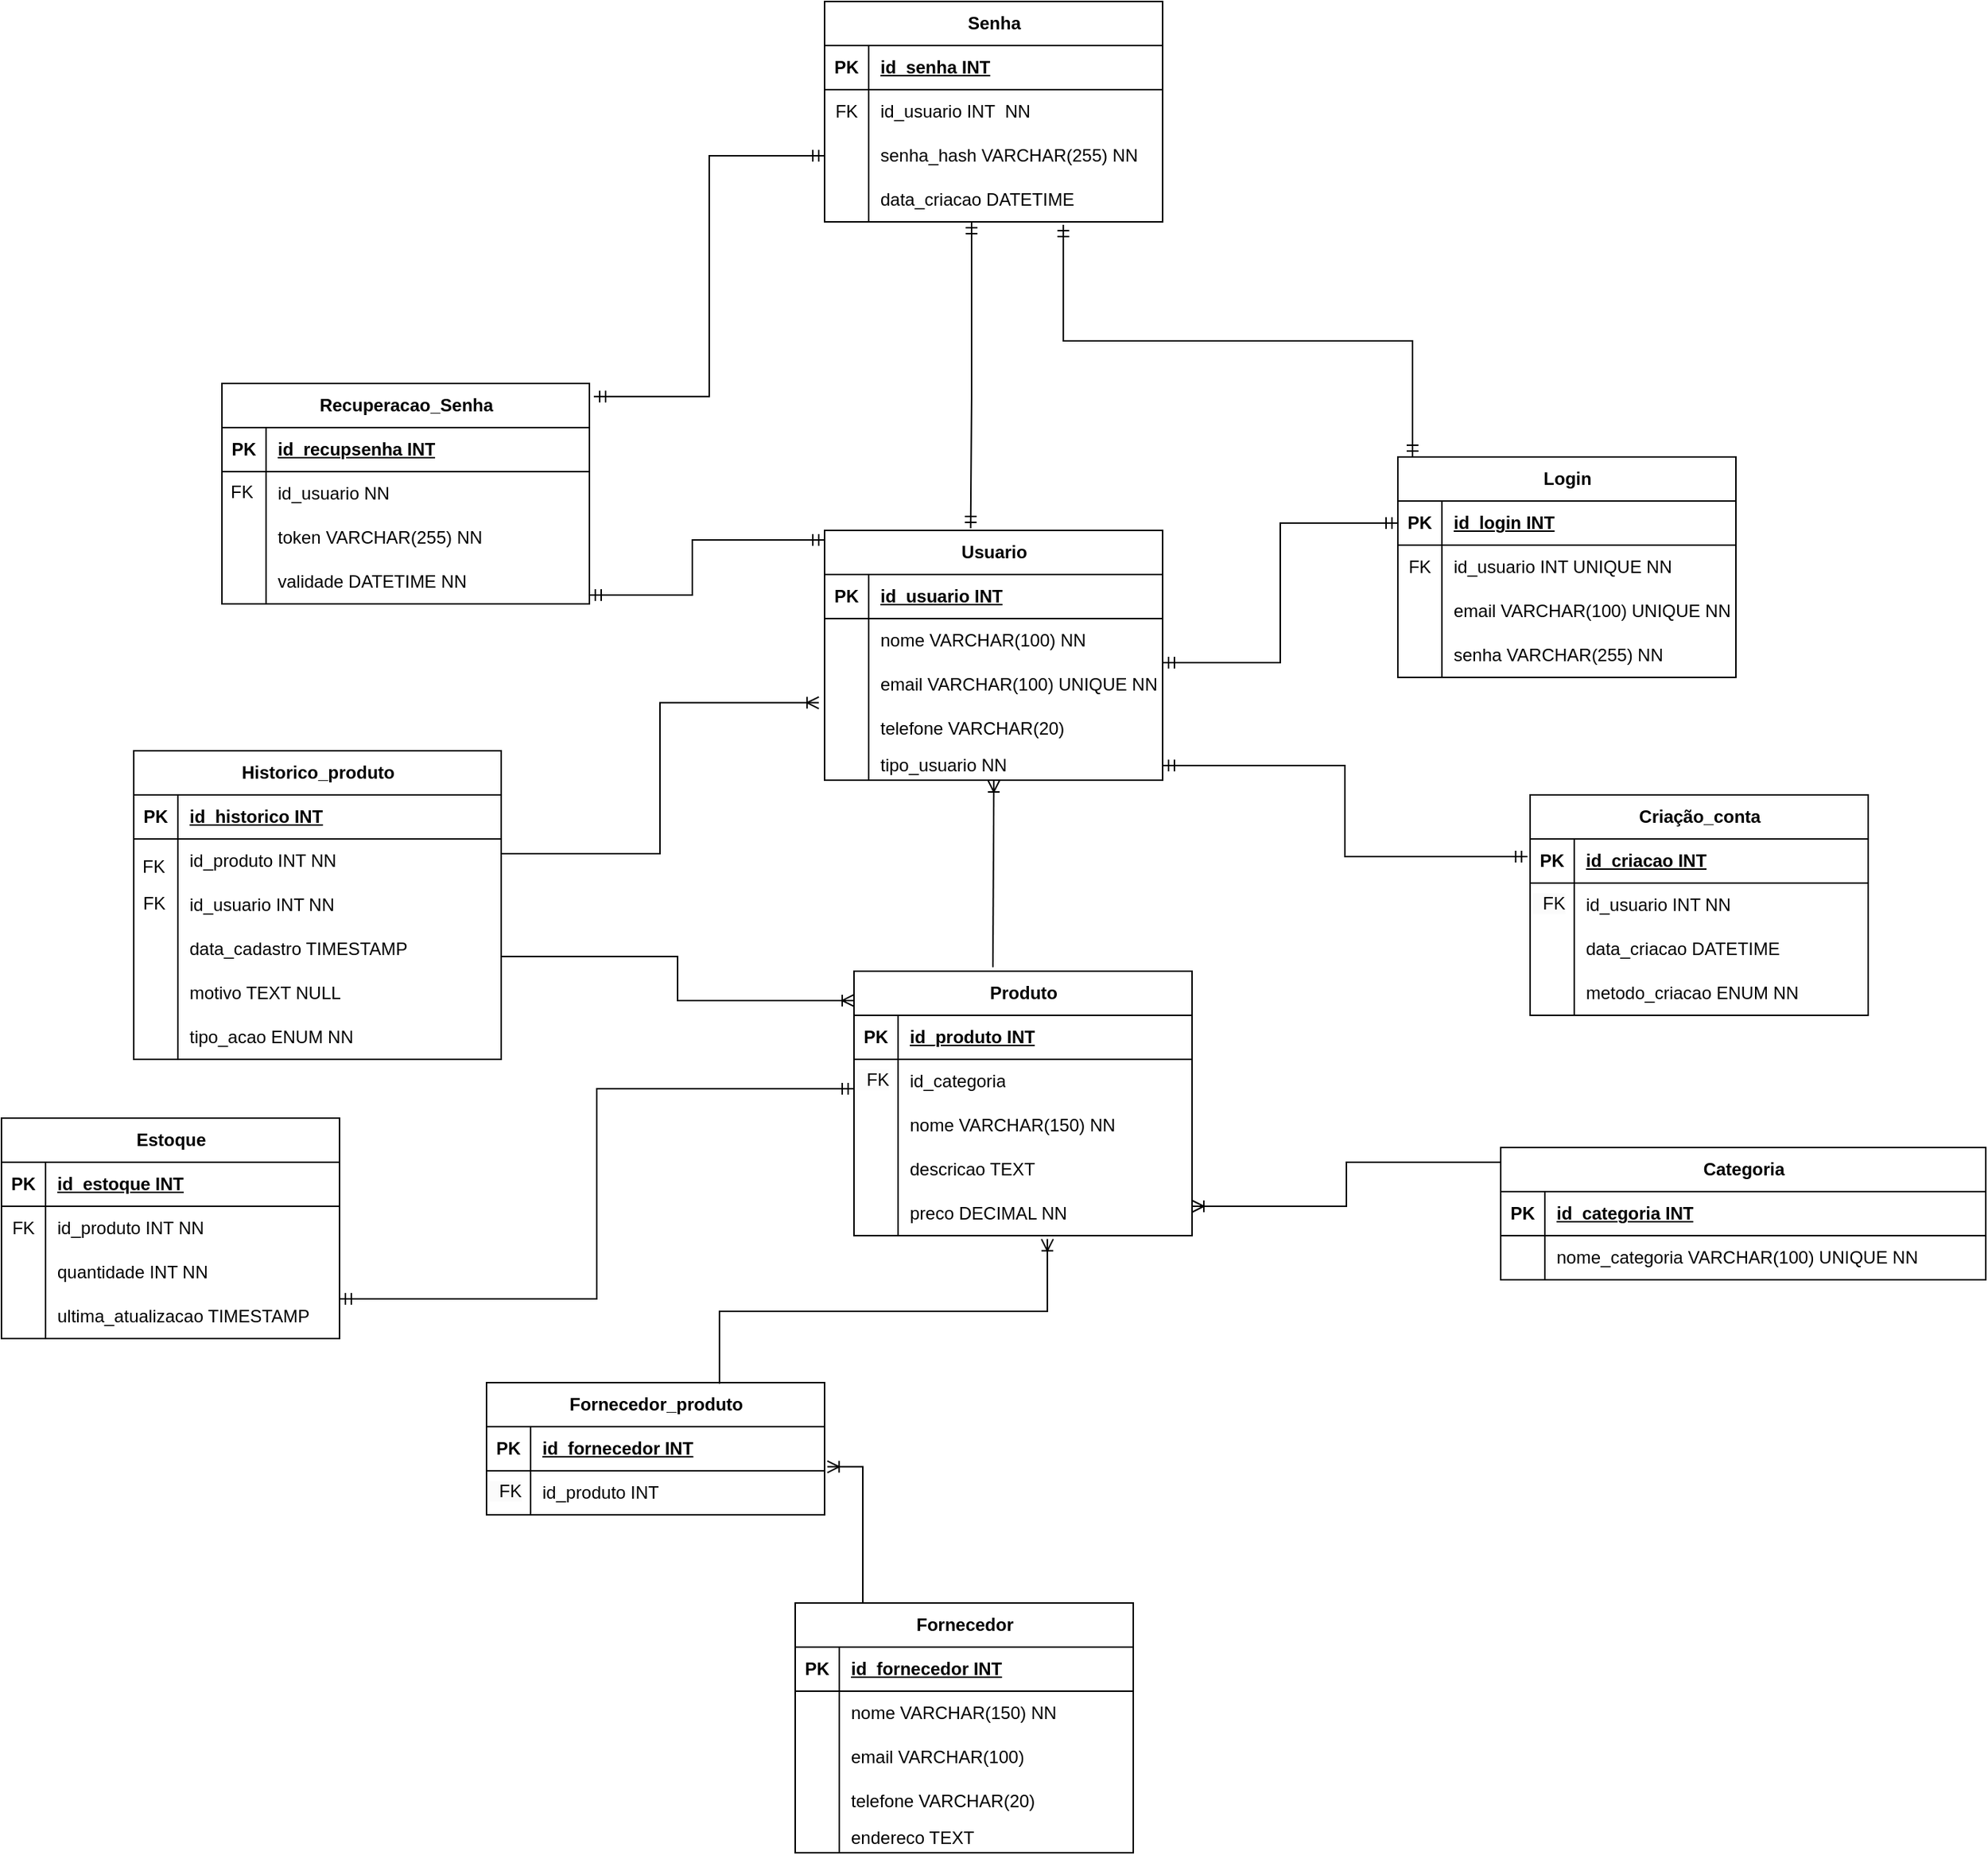 <mxfile version="26.0.16">
  <diagram name="Página-1" id="5VLYYLbghADNIoKwbHjl">
    <mxGraphModel dx="2304" dy="2033" grid="1" gridSize="10" guides="1" tooltips="1" connect="1" arrows="1" fold="1" page="1" pageScale="1" pageWidth="827" pageHeight="1169" math="0" shadow="0">
      <root>
        <mxCell id="0" />
        <mxCell id="1" parent="0" />
        <mxCell id="am8KhujO7B9TBmfNINzR-6" value="Usuario" style="shape=table;startSize=30;container=1;collapsible=1;childLayout=tableLayout;fixedRows=1;rowLines=0;fontStyle=1;align=center;resizeLast=1;html=1;" vertex="1" parent="1">
          <mxGeometry x="20" y="250" width="230" height="170" as="geometry" />
        </mxCell>
        <mxCell id="am8KhujO7B9TBmfNINzR-7" value="" style="shape=tableRow;horizontal=0;startSize=0;swimlaneHead=0;swimlaneBody=0;fillColor=none;collapsible=0;dropTarget=0;points=[[0,0.5],[1,0.5]];portConstraint=eastwest;top=0;left=0;right=0;bottom=1;" vertex="1" parent="am8KhujO7B9TBmfNINzR-6">
          <mxGeometry y="30" width="230" height="30" as="geometry" />
        </mxCell>
        <mxCell id="am8KhujO7B9TBmfNINzR-8" value="PK" style="shape=partialRectangle;connectable=0;fillColor=none;top=0;left=0;bottom=0;right=0;fontStyle=1;overflow=hidden;whiteSpace=wrap;html=1;" vertex="1" parent="am8KhujO7B9TBmfNINzR-7">
          <mxGeometry width="30" height="30" as="geometry">
            <mxRectangle width="30" height="30" as="alternateBounds" />
          </mxGeometry>
        </mxCell>
        <mxCell id="am8KhujO7B9TBmfNINzR-9" value="id_usuario INT" style="shape=partialRectangle;connectable=0;fillColor=none;top=0;left=0;bottom=0;right=0;align=left;spacingLeft=6;fontStyle=5;overflow=hidden;whiteSpace=wrap;html=1;" vertex="1" parent="am8KhujO7B9TBmfNINzR-7">
          <mxGeometry x="30" width="200" height="30" as="geometry">
            <mxRectangle width="200" height="30" as="alternateBounds" />
          </mxGeometry>
        </mxCell>
        <mxCell id="am8KhujO7B9TBmfNINzR-10" value="" style="shape=tableRow;horizontal=0;startSize=0;swimlaneHead=0;swimlaneBody=0;fillColor=none;collapsible=0;dropTarget=0;points=[[0,0.5],[1,0.5]];portConstraint=eastwest;top=0;left=0;right=0;bottom=0;" vertex="1" parent="am8KhujO7B9TBmfNINzR-6">
          <mxGeometry y="60" width="230" height="30" as="geometry" />
        </mxCell>
        <mxCell id="am8KhujO7B9TBmfNINzR-11" value="" style="shape=partialRectangle;connectable=0;fillColor=none;top=0;left=0;bottom=0;right=0;editable=1;overflow=hidden;whiteSpace=wrap;html=1;" vertex="1" parent="am8KhujO7B9TBmfNINzR-10">
          <mxGeometry width="30" height="30" as="geometry">
            <mxRectangle width="30" height="30" as="alternateBounds" />
          </mxGeometry>
        </mxCell>
        <mxCell id="am8KhujO7B9TBmfNINzR-12" value="nome VARCHAR(100) NN" style="shape=partialRectangle;connectable=0;fillColor=none;top=0;left=0;bottom=0;right=0;align=left;spacingLeft=6;overflow=hidden;whiteSpace=wrap;html=1;" vertex="1" parent="am8KhujO7B9TBmfNINzR-10">
          <mxGeometry x="30" width="200" height="30" as="geometry">
            <mxRectangle width="200" height="30" as="alternateBounds" />
          </mxGeometry>
        </mxCell>
        <mxCell id="am8KhujO7B9TBmfNINzR-13" value="" style="shape=tableRow;horizontal=0;startSize=0;swimlaneHead=0;swimlaneBody=0;fillColor=none;collapsible=0;dropTarget=0;points=[[0,0.5],[1,0.5]];portConstraint=eastwest;top=0;left=0;right=0;bottom=0;" vertex="1" parent="am8KhujO7B9TBmfNINzR-6">
          <mxGeometry y="90" width="230" height="30" as="geometry" />
        </mxCell>
        <mxCell id="am8KhujO7B9TBmfNINzR-14" value="" style="shape=partialRectangle;connectable=0;fillColor=none;top=0;left=0;bottom=0;right=0;editable=1;overflow=hidden;whiteSpace=wrap;html=1;" vertex="1" parent="am8KhujO7B9TBmfNINzR-13">
          <mxGeometry width="30" height="30" as="geometry">
            <mxRectangle width="30" height="30" as="alternateBounds" />
          </mxGeometry>
        </mxCell>
        <mxCell id="am8KhujO7B9TBmfNINzR-15" value="email&amp;nbsp;VARCHAR(100) UNIQUE NN&amp;nbsp;" style="shape=partialRectangle;connectable=0;fillColor=none;top=0;left=0;bottom=0;right=0;align=left;spacingLeft=6;overflow=hidden;whiteSpace=wrap;html=1;" vertex="1" parent="am8KhujO7B9TBmfNINzR-13">
          <mxGeometry x="30" width="200" height="30" as="geometry">
            <mxRectangle width="200" height="30" as="alternateBounds" />
          </mxGeometry>
        </mxCell>
        <mxCell id="am8KhujO7B9TBmfNINzR-16" value="" style="shape=tableRow;horizontal=0;startSize=0;swimlaneHead=0;swimlaneBody=0;fillColor=none;collapsible=0;dropTarget=0;points=[[0,0.5],[1,0.5]];portConstraint=eastwest;top=0;left=0;right=0;bottom=0;" vertex="1" parent="am8KhujO7B9TBmfNINzR-6">
          <mxGeometry y="120" width="230" height="30" as="geometry" />
        </mxCell>
        <mxCell id="am8KhujO7B9TBmfNINzR-17" value="" style="shape=partialRectangle;connectable=0;fillColor=none;top=0;left=0;bottom=0;right=0;editable=1;overflow=hidden;whiteSpace=wrap;html=1;" vertex="1" parent="am8KhujO7B9TBmfNINzR-16">
          <mxGeometry width="30" height="30" as="geometry">
            <mxRectangle width="30" height="30" as="alternateBounds" />
          </mxGeometry>
        </mxCell>
        <mxCell id="am8KhujO7B9TBmfNINzR-18" value="telefone VARCHAR(20)" style="shape=partialRectangle;connectable=0;fillColor=none;top=0;left=0;bottom=0;right=0;align=left;spacingLeft=6;overflow=hidden;whiteSpace=wrap;html=1;" vertex="1" parent="am8KhujO7B9TBmfNINzR-16">
          <mxGeometry x="30" width="200" height="30" as="geometry">
            <mxRectangle width="200" height="30" as="alternateBounds" />
          </mxGeometry>
        </mxCell>
        <mxCell id="am8KhujO7B9TBmfNINzR-19" style="shape=tableRow;horizontal=0;startSize=0;swimlaneHead=0;swimlaneBody=0;fillColor=none;collapsible=0;dropTarget=0;points=[[0,0.5],[1,0.5]];portConstraint=eastwest;top=0;left=0;right=0;bottom=0;" vertex="1" parent="am8KhujO7B9TBmfNINzR-6">
          <mxGeometry y="150" width="230" height="20" as="geometry" />
        </mxCell>
        <mxCell id="am8KhujO7B9TBmfNINzR-20" style="shape=partialRectangle;connectable=0;fillColor=none;top=0;left=0;bottom=0;right=0;editable=1;overflow=hidden;whiteSpace=wrap;html=1;" vertex="1" parent="am8KhujO7B9TBmfNINzR-19">
          <mxGeometry width="30" height="20" as="geometry">
            <mxRectangle width="30" height="20" as="alternateBounds" />
          </mxGeometry>
        </mxCell>
        <mxCell id="am8KhujO7B9TBmfNINzR-21" value="tipo_usuario NN" style="shape=partialRectangle;connectable=0;fillColor=none;top=0;left=0;bottom=0;right=0;align=left;spacingLeft=6;overflow=hidden;whiteSpace=wrap;html=1;" vertex="1" parent="am8KhujO7B9TBmfNINzR-19">
          <mxGeometry x="30" width="200" height="20" as="geometry">
            <mxRectangle width="200" height="20" as="alternateBounds" />
          </mxGeometry>
        </mxCell>
        <mxCell id="am8KhujO7B9TBmfNINzR-23" value="Login" style="shape=table;startSize=30;container=1;collapsible=1;childLayout=tableLayout;fixedRows=1;rowLines=0;fontStyle=1;align=center;resizeLast=1;html=1;" vertex="1" parent="1">
          <mxGeometry x="410" y="200" width="230" height="150" as="geometry" />
        </mxCell>
        <mxCell id="am8KhujO7B9TBmfNINzR-24" value="" style="shape=tableRow;horizontal=0;startSize=0;swimlaneHead=0;swimlaneBody=0;fillColor=none;collapsible=0;dropTarget=0;points=[[0,0.5],[1,0.5]];portConstraint=eastwest;top=0;left=0;right=0;bottom=1;" vertex="1" parent="am8KhujO7B9TBmfNINzR-23">
          <mxGeometry y="30" width="230" height="30" as="geometry" />
        </mxCell>
        <mxCell id="am8KhujO7B9TBmfNINzR-25" value="PK" style="shape=partialRectangle;connectable=0;fillColor=none;top=0;left=0;bottom=0;right=0;fontStyle=1;overflow=hidden;whiteSpace=wrap;html=1;" vertex="1" parent="am8KhujO7B9TBmfNINzR-24">
          <mxGeometry width="30" height="30" as="geometry">
            <mxRectangle width="30" height="30" as="alternateBounds" />
          </mxGeometry>
        </mxCell>
        <mxCell id="am8KhujO7B9TBmfNINzR-26" value="id_login INT" style="shape=partialRectangle;connectable=0;fillColor=none;top=0;left=0;bottom=0;right=0;align=left;spacingLeft=6;fontStyle=5;overflow=hidden;whiteSpace=wrap;html=1;" vertex="1" parent="am8KhujO7B9TBmfNINzR-24">
          <mxGeometry x="30" width="200" height="30" as="geometry">
            <mxRectangle width="200" height="30" as="alternateBounds" />
          </mxGeometry>
        </mxCell>
        <mxCell id="am8KhujO7B9TBmfNINzR-27" value="" style="shape=tableRow;horizontal=0;startSize=0;swimlaneHead=0;swimlaneBody=0;fillColor=none;collapsible=0;dropTarget=0;points=[[0,0.5],[1,0.5]];portConstraint=eastwest;top=0;left=0;right=0;bottom=0;" vertex="1" parent="am8KhujO7B9TBmfNINzR-23">
          <mxGeometry y="60" width="230" height="30" as="geometry" />
        </mxCell>
        <mxCell id="am8KhujO7B9TBmfNINzR-28" value="FK" style="shape=partialRectangle;connectable=0;fillColor=none;top=0;left=0;bottom=0;right=0;editable=1;overflow=hidden;whiteSpace=wrap;html=1;" vertex="1" parent="am8KhujO7B9TBmfNINzR-27">
          <mxGeometry width="30" height="30" as="geometry">
            <mxRectangle width="30" height="30" as="alternateBounds" />
          </mxGeometry>
        </mxCell>
        <mxCell id="am8KhujO7B9TBmfNINzR-29" value="id_usuario INT UNIQUE NN" style="shape=partialRectangle;connectable=0;fillColor=none;top=0;left=0;bottom=0;right=0;align=left;spacingLeft=6;overflow=hidden;whiteSpace=wrap;html=1;" vertex="1" parent="am8KhujO7B9TBmfNINzR-27">
          <mxGeometry x="30" width="200" height="30" as="geometry">
            <mxRectangle width="200" height="30" as="alternateBounds" />
          </mxGeometry>
        </mxCell>
        <mxCell id="am8KhujO7B9TBmfNINzR-30" value="" style="shape=tableRow;horizontal=0;startSize=0;swimlaneHead=0;swimlaneBody=0;fillColor=none;collapsible=0;dropTarget=0;points=[[0,0.5],[1,0.5]];portConstraint=eastwest;top=0;left=0;right=0;bottom=0;" vertex="1" parent="am8KhujO7B9TBmfNINzR-23">
          <mxGeometry y="90" width="230" height="30" as="geometry" />
        </mxCell>
        <mxCell id="am8KhujO7B9TBmfNINzR-31" value="" style="shape=partialRectangle;connectable=0;fillColor=none;top=0;left=0;bottom=0;right=0;editable=1;overflow=hidden;whiteSpace=wrap;html=1;" vertex="1" parent="am8KhujO7B9TBmfNINzR-30">
          <mxGeometry width="30" height="30" as="geometry">
            <mxRectangle width="30" height="30" as="alternateBounds" />
          </mxGeometry>
        </mxCell>
        <mxCell id="am8KhujO7B9TBmfNINzR-32" value="email&amp;nbsp;VARCHAR(100) UNIQUE NN&amp;nbsp;" style="shape=partialRectangle;connectable=0;fillColor=none;top=0;left=0;bottom=0;right=0;align=left;spacingLeft=6;overflow=hidden;whiteSpace=wrap;html=1;" vertex="1" parent="am8KhujO7B9TBmfNINzR-30">
          <mxGeometry x="30" width="200" height="30" as="geometry">
            <mxRectangle width="200" height="30" as="alternateBounds" />
          </mxGeometry>
        </mxCell>
        <mxCell id="am8KhujO7B9TBmfNINzR-33" value="" style="shape=tableRow;horizontal=0;startSize=0;swimlaneHead=0;swimlaneBody=0;fillColor=none;collapsible=0;dropTarget=0;points=[[0,0.5],[1,0.5]];portConstraint=eastwest;top=0;left=0;right=0;bottom=0;" vertex="1" parent="am8KhujO7B9TBmfNINzR-23">
          <mxGeometry y="120" width="230" height="30" as="geometry" />
        </mxCell>
        <mxCell id="am8KhujO7B9TBmfNINzR-34" value="" style="shape=partialRectangle;connectable=0;fillColor=none;top=0;left=0;bottom=0;right=0;editable=1;overflow=hidden;whiteSpace=wrap;html=1;" vertex="1" parent="am8KhujO7B9TBmfNINzR-33">
          <mxGeometry width="30" height="30" as="geometry">
            <mxRectangle width="30" height="30" as="alternateBounds" />
          </mxGeometry>
        </mxCell>
        <mxCell id="am8KhujO7B9TBmfNINzR-35" value="senha VARCHAR(255) NN" style="shape=partialRectangle;connectable=0;fillColor=none;top=0;left=0;bottom=0;right=0;align=left;spacingLeft=6;overflow=hidden;whiteSpace=wrap;html=1;" vertex="1" parent="am8KhujO7B9TBmfNINzR-33">
          <mxGeometry x="30" width="200" height="30" as="geometry">
            <mxRectangle width="200" height="30" as="alternateBounds" />
          </mxGeometry>
        </mxCell>
        <mxCell id="am8KhujO7B9TBmfNINzR-61" value="Recuperacao_Senha" style="shape=table;startSize=30;container=1;collapsible=1;childLayout=tableLayout;fixedRows=1;rowLines=0;fontStyle=1;align=center;resizeLast=1;html=1;" vertex="1" parent="1">
          <mxGeometry x="-390" y="150" width="250" height="150" as="geometry" />
        </mxCell>
        <mxCell id="am8KhujO7B9TBmfNINzR-62" value="" style="shape=tableRow;horizontal=0;startSize=0;swimlaneHead=0;swimlaneBody=0;fillColor=none;collapsible=0;dropTarget=0;points=[[0,0.5],[1,0.5]];portConstraint=eastwest;top=0;left=0;right=0;bottom=1;" vertex="1" parent="am8KhujO7B9TBmfNINzR-61">
          <mxGeometry y="30" width="250" height="30" as="geometry" />
        </mxCell>
        <mxCell id="am8KhujO7B9TBmfNINzR-63" value="PK" style="shape=partialRectangle;connectable=0;fillColor=none;top=0;left=0;bottom=0;right=0;fontStyle=1;overflow=hidden;whiteSpace=wrap;html=1;" vertex="1" parent="am8KhujO7B9TBmfNINzR-62">
          <mxGeometry width="30" height="30" as="geometry">
            <mxRectangle width="30" height="30" as="alternateBounds" />
          </mxGeometry>
        </mxCell>
        <mxCell id="am8KhujO7B9TBmfNINzR-64" value="id_recupsenha INT" style="shape=partialRectangle;connectable=0;fillColor=none;top=0;left=0;bottom=0;right=0;align=left;spacingLeft=6;fontStyle=5;overflow=hidden;whiteSpace=wrap;html=1;" vertex="1" parent="am8KhujO7B9TBmfNINzR-62">
          <mxGeometry x="30" width="220" height="30" as="geometry">
            <mxRectangle width="220" height="30" as="alternateBounds" />
          </mxGeometry>
        </mxCell>
        <mxCell id="am8KhujO7B9TBmfNINzR-65" value="" style="shape=tableRow;horizontal=0;startSize=0;swimlaneHead=0;swimlaneBody=0;fillColor=none;collapsible=0;dropTarget=0;points=[[0,0.5],[1,0.5]];portConstraint=eastwest;top=0;left=0;right=0;bottom=0;" vertex="1" parent="am8KhujO7B9TBmfNINzR-61">
          <mxGeometry y="60" width="250" height="30" as="geometry" />
        </mxCell>
        <mxCell id="am8KhujO7B9TBmfNINzR-66" value="" style="shape=partialRectangle;connectable=0;fillColor=none;top=0;left=0;bottom=0;right=0;editable=1;overflow=hidden;whiteSpace=wrap;html=1;" vertex="1" parent="am8KhujO7B9TBmfNINzR-65">
          <mxGeometry width="30" height="30" as="geometry">
            <mxRectangle width="30" height="30" as="alternateBounds" />
          </mxGeometry>
        </mxCell>
        <mxCell id="am8KhujO7B9TBmfNINzR-67" value="id_usuario NN" style="shape=partialRectangle;connectable=0;fillColor=none;top=0;left=0;bottom=0;right=0;align=left;spacingLeft=6;overflow=hidden;whiteSpace=wrap;html=1;" vertex="1" parent="am8KhujO7B9TBmfNINzR-65">
          <mxGeometry x="30" width="220" height="30" as="geometry">
            <mxRectangle width="220" height="30" as="alternateBounds" />
          </mxGeometry>
        </mxCell>
        <mxCell id="am8KhujO7B9TBmfNINzR-68" value="" style="shape=tableRow;horizontal=0;startSize=0;swimlaneHead=0;swimlaneBody=0;fillColor=none;collapsible=0;dropTarget=0;points=[[0,0.5],[1,0.5]];portConstraint=eastwest;top=0;left=0;right=0;bottom=0;" vertex="1" parent="am8KhujO7B9TBmfNINzR-61">
          <mxGeometry y="90" width="250" height="30" as="geometry" />
        </mxCell>
        <mxCell id="am8KhujO7B9TBmfNINzR-69" value="" style="shape=partialRectangle;connectable=0;fillColor=none;top=0;left=0;bottom=0;right=0;editable=1;overflow=hidden;whiteSpace=wrap;html=1;" vertex="1" parent="am8KhujO7B9TBmfNINzR-68">
          <mxGeometry width="30" height="30" as="geometry">
            <mxRectangle width="30" height="30" as="alternateBounds" />
          </mxGeometry>
        </mxCell>
        <mxCell id="am8KhujO7B9TBmfNINzR-70" value="token VARCHAR(255) NN" style="shape=partialRectangle;connectable=0;fillColor=none;top=0;left=0;bottom=0;right=0;align=left;spacingLeft=6;overflow=hidden;whiteSpace=wrap;html=1;" vertex="1" parent="am8KhujO7B9TBmfNINzR-68">
          <mxGeometry x="30" width="220" height="30" as="geometry">
            <mxRectangle width="220" height="30" as="alternateBounds" />
          </mxGeometry>
        </mxCell>
        <mxCell id="am8KhujO7B9TBmfNINzR-71" value="" style="shape=tableRow;horizontal=0;startSize=0;swimlaneHead=0;swimlaneBody=0;fillColor=none;collapsible=0;dropTarget=0;points=[[0,0.5],[1,0.5]];portConstraint=eastwest;top=0;left=0;right=0;bottom=0;" vertex="1" parent="am8KhujO7B9TBmfNINzR-61">
          <mxGeometry y="120" width="250" height="30" as="geometry" />
        </mxCell>
        <mxCell id="am8KhujO7B9TBmfNINzR-72" value="" style="shape=partialRectangle;connectable=0;fillColor=none;top=0;left=0;bottom=0;right=0;editable=1;overflow=hidden;whiteSpace=wrap;html=1;" vertex="1" parent="am8KhujO7B9TBmfNINzR-71">
          <mxGeometry width="30" height="30" as="geometry">
            <mxRectangle width="30" height="30" as="alternateBounds" />
          </mxGeometry>
        </mxCell>
        <mxCell id="am8KhujO7B9TBmfNINzR-73" value="validade DATETIME NN" style="shape=partialRectangle;connectable=0;fillColor=none;top=0;left=0;bottom=0;right=0;align=left;spacingLeft=6;overflow=hidden;whiteSpace=wrap;html=1;" vertex="1" parent="am8KhujO7B9TBmfNINzR-71">
          <mxGeometry x="30" width="220" height="30" as="geometry">
            <mxRectangle width="220" height="30" as="alternateBounds" />
          </mxGeometry>
        </mxCell>
        <mxCell id="am8KhujO7B9TBmfNINzR-74" value="" style="fontSize=12;html=1;endArrow=ERmandOne;startArrow=ERmandOne;rounded=0;entryX=0;entryY=0.5;entryDx=0;entryDy=0;edgeStyle=elbowEdgeStyle;" edge="1" parent="1" target="am8KhujO7B9TBmfNINzR-24">
          <mxGeometry width="100" height="100" relative="1" as="geometry">
            <mxPoint x="250" y="340" as="sourcePoint" />
            <mxPoint x="450" y="240" as="targetPoint" />
          </mxGeometry>
        </mxCell>
        <mxCell id="am8KhujO7B9TBmfNINzR-75" value="FK" style="text;strokeColor=none;fillColor=none;spacingLeft=4;spacingRight=4;overflow=hidden;rotatable=0;points=[[0,0.5],[1,0.5]];portConstraint=eastwest;fontSize=12;whiteSpace=wrap;html=1;" vertex="1" parent="1">
          <mxGeometry x="-390" y="210" width="40" height="30" as="geometry" />
        </mxCell>
        <mxCell id="am8KhujO7B9TBmfNINzR-105" value="Senha" style="shape=table;startSize=30;container=1;collapsible=1;childLayout=tableLayout;fixedRows=1;rowLines=0;fontStyle=1;align=center;resizeLast=1;html=1;" vertex="1" parent="1">
          <mxGeometry x="20" y="-110" width="230" height="150" as="geometry" />
        </mxCell>
        <mxCell id="am8KhujO7B9TBmfNINzR-106" value="" style="shape=tableRow;horizontal=0;startSize=0;swimlaneHead=0;swimlaneBody=0;fillColor=none;collapsible=0;dropTarget=0;points=[[0,0.5],[1,0.5]];portConstraint=eastwest;top=0;left=0;right=0;bottom=1;" vertex="1" parent="am8KhujO7B9TBmfNINzR-105">
          <mxGeometry y="30" width="230" height="30" as="geometry" />
        </mxCell>
        <mxCell id="am8KhujO7B9TBmfNINzR-107" value="PK" style="shape=partialRectangle;connectable=0;fillColor=none;top=0;left=0;bottom=0;right=0;fontStyle=1;overflow=hidden;whiteSpace=wrap;html=1;" vertex="1" parent="am8KhujO7B9TBmfNINzR-106">
          <mxGeometry width="30" height="30" as="geometry">
            <mxRectangle width="30" height="30" as="alternateBounds" />
          </mxGeometry>
        </mxCell>
        <mxCell id="am8KhujO7B9TBmfNINzR-108" value="id_senha INT" style="shape=partialRectangle;connectable=0;fillColor=none;top=0;left=0;bottom=0;right=0;align=left;spacingLeft=6;fontStyle=5;overflow=hidden;whiteSpace=wrap;html=1;" vertex="1" parent="am8KhujO7B9TBmfNINzR-106">
          <mxGeometry x="30" width="200" height="30" as="geometry">
            <mxRectangle width="200" height="30" as="alternateBounds" />
          </mxGeometry>
        </mxCell>
        <mxCell id="am8KhujO7B9TBmfNINzR-109" value="" style="shape=tableRow;horizontal=0;startSize=0;swimlaneHead=0;swimlaneBody=0;fillColor=none;collapsible=0;dropTarget=0;points=[[0,0.5],[1,0.5]];portConstraint=eastwest;top=0;left=0;right=0;bottom=0;" vertex="1" parent="am8KhujO7B9TBmfNINzR-105">
          <mxGeometry y="60" width="230" height="30" as="geometry" />
        </mxCell>
        <mxCell id="am8KhujO7B9TBmfNINzR-110" value="FK" style="shape=partialRectangle;connectable=0;fillColor=none;top=0;left=0;bottom=0;right=0;editable=1;overflow=hidden;whiteSpace=wrap;html=1;" vertex="1" parent="am8KhujO7B9TBmfNINzR-109">
          <mxGeometry width="30" height="30" as="geometry">
            <mxRectangle width="30" height="30" as="alternateBounds" />
          </mxGeometry>
        </mxCell>
        <mxCell id="am8KhujO7B9TBmfNINzR-111" value="id_usuario INT&amp;nbsp; NN" style="shape=partialRectangle;connectable=0;fillColor=none;top=0;left=0;bottom=0;right=0;align=left;spacingLeft=6;overflow=hidden;whiteSpace=wrap;html=1;" vertex="1" parent="am8KhujO7B9TBmfNINzR-109">
          <mxGeometry x="30" width="200" height="30" as="geometry">
            <mxRectangle width="200" height="30" as="alternateBounds" />
          </mxGeometry>
        </mxCell>
        <mxCell id="am8KhujO7B9TBmfNINzR-112" value="" style="shape=tableRow;horizontal=0;startSize=0;swimlaneHead=0;swimlaneBody=0;fillColor=none;collapsible=0;dropTarget=0;points=[[0,0.5],[1,0.5]];portConstraint=eastwest;top=0;left=0;right=0;bottom=0;" vertex="1" parent="am8KhujO7B9TBmfNINzR-105">
          <mxGeometry y="90" width="230" height="30" as="geometry" />
        </mxCell>
        <mxCell id="am8KhujO7B9TBmfNINzR-113" value="" style="shape=partialRectangle;connectable=0;fillColor=none;top=0;left=0;bottom=0;right=0;editable=1;overflow=hidden;whiteSpace=wrap;html=1;" vertex="1" parent="am8KhujO7B9TBmfNINzR-112">
          <mxGeometry width="30" height="30" as="geometry">
            <mxRectangle width="30" height="30" as="alternateBounds" />
          </mxGeometry>
        </mxCell>
        <mxCell id="am8KhujO7B9TBmfNINzR-114" value="senha_hash VARCHAR(255) NN" style="shape=partialRectangle;connectable=0;fillColor=none;top=0;left=0;bottom=0;right=0;align=left;spacingLeft=6;overflow=hidden;whiteSpace=wrap;html=1;" vertex="1" parent="am8KhujO7B9TBmfNINzR-112">
          <mxGeometry x="30" width="200" height="30" as="geometry">
            <mxRectangle width="200" height="30" as="alternateBounds" />
          </mxGeometry>
        </mxCell>
        <mxCell id="am8KhujO7B9TBmfNINzR-115" value="" style="shape=tableRow;horizontal=0;startSize=0;swimlaneHead=0;swimlaneBody=0;fillColor=none;collapsible=0;dropTarget=0;points=[[0,0.5],[1,0.5]];portConstraint=eastwest;top=0;left=0;right=0;bottom=0;" vertex="1" parent="am8KhujO7B9TBmfNINzR-105">
          <mxGeometry y="120" width="230" height="30" as="geometry" />
        </mxCell>
        <mxCell id="am8KhujO7B9TBmfNINzR-116" value="" style="shape=partialRectangle;connectable=0;fillColor=none;top=0;left=0;bottom=0;right=0;editable=1;overflow=hidden;whiteSpace=wrap;html=1;" vertex="1" parent="am8KhujO7B9TBmfNINzR-115">
          <mxGeometry width="30" height="30" as="geometry">
            <mxRectangle width="30" height="30" as="alternateBounds" />
          </mxGeometry>
        </mxCell>
        <mxCell id="am8KhujO7B9TBmfNINzR-117" value="data_criacao DATETIME" style="shape=partialRectangle;connectable=0;fillColor=none;top=0;left=0;bottom=0;right=0;align=left;spacingLeft=6;overflow=hidden;whiteSpace=wrap;html=1;" vertex="1" parent="am8KhujO7B9TBmfNINzR-115">
          <mxGeometry x="30" width="200" height="30" as="geometry">
            <mxRectangle width="200" height="30" as="alternateBounds" />
          </mxGeometry>
        </mxCell>
        <mxCell id="am8KhujO7B9TBmfNINzR-122" value="" style="fontSize=12;html=1;endArrow=ERmandOne;startArrow=ERmandOne;rounded=0;elbow=vertical;exitX=0.432;exitY=-0.009;exitDx=0;exitDy=0;exitPerimeter=0;" edge="1" parent="1" source="am8KhujO7B9TBmfNINzR-6">
          <mxGeometry width="100" height="100" relative="1" as="geometry">
            <mxPoint x="121" y="190" as="sourcePoint" />
            <mxPoint x="120" y="40" as="targetPoint" />
            <Array as="points">
              <mxPoint x="120" y="160" />
            </Array>
          </mxGeometry>
        </mxCell>
        <mxCell id="am8KhujO7B9TBmfNINzR-125" value="" style="edgeStyle=elbowEdgeStyle;fontSize=12;html=1;endArrow=ERmandOne;startArrow=ERmandOne;rounded=0;elbow=vertical;entryX=0.706;entryY=1.067;entryDx=0;entryDy=0;entryPerimeter=0;" edge="1" parent="1" target="am8KhujO7B9TBmfNINzR-115">
          <mxGeometry width="100" height="100" relative="1" as="geometry">
            <mxPoint x="420" y="200" as="sourcePoint" />
            <mxPoint x="520" y="100" as="targetPoint" />
          </mxGeometry>
        </mxCell>
        <mxCell id="am8KhujO7B9TBmfNINzR-128" value="" style="edgeStyle=elbowEdgeStyle;fontSize=12;html=1;endArrow=ERmandOne;startArrow=ERmandOne;rounded=0;exitX=0;exitY=0.5;exitDx=0;exitDy=0;entryX=1.012;entryY=0.059;entryDx=0;entryDy=0;entryPerimeter=0;" edge="1" parent="1" source="am8KhujO7B9TBmfNINzR-112" target="am8KhujO7B9TBmfNINzR-61">
          <mxGeometry width="100" height="100" relative="1" as="geometry">
            <mxPoint x="-210" y="120" as="sourcePoint" />
            <mxPoint x="-220" y="180" as="targetPoint" />
          </mxGeometry>
        </mxCell>
        <mxCell id="am8KhujO7B9TBmfNINzR-129" value="" style="fontSize=12;html=1;endArrow=ERmandOne;startArrow=ERmandOne;rounded=0;entryX=0;entryY=0.5;entryDx=0;entryDy=0;edgeStyle=elbowEdgeStyle;" edge="1" parent="1">
          <mxGeometry width="100" height="100" relative="1" as="geometry">
            <mxPoint x="-140" y="294" as="sourcePoint" />
            <mxPoint x="20" y="256.5" as="targetPoint" />
            <Array as="points">
              <mxPoint x="-70" y="316.5" />
              <mxPoint x="-70" y="326.5" />
            </Array>
          </mxGeometry>
        </mxCell>
        <mxCell id="am8KhujO7B9TBmfNINzR-160" value="Produto" style="shape=table;startSize=30;container=1;collapsible=1;childLayout=tableLayout;fixedRows=1;rowLines=0;fontStyle=1;align=center;resizeLast=1;html=1;" vertex="1" parent="1">
          <mxGeometry x="40" y="550" width="230" height="180" as="geometry" />
        </mxCell>
        <mxCell id="am8KhujO7B9TBmfNINzR-161" value="" style="shape=tableRow;horizontal=0;startSize=0;swimlaneHead=0;swimlaneBody=0;fillColor=none;collapsible=0;dropTarget=0;points=[[0,0.5],[1,0.5]];portConstraint=eastwest;top=0;left=0;right=0;bottom=1;" vertex="1" parent="am8KhujO7B9TBmfNINzR-160">
          <mxGeometry y="30" width="230" height="30" as="geometry" />
        </mxCell>
        <mxCell id="am8KhujO7B9TBmfNINzR-162" value="PK" style="shape=partialRectangle;connectable=0;fillColor=none;top=0;left=0;bottom=0;right=0;fontStyle=1;overflow=hidden;whiteSpace=wrap;html=1;" vertex="1" parent="am8KhujO7B9TBmfNINzR-161">
          <mxGeometry width="30" height="30" as="geometry">
            <mxRectangle width="30" height="30" as="alternateBounds" />
          </mxGeometry>
        </mxCell>
        <mxCell id="am8KhujO7B9TBmfNINzR-163" value="id_produto INT" style="shape=partialRectangle;connectable=0;fillColor=none;top=0;left=0;bottom=0;right=0;align=left;spacingLeft=6;fontStyle=5;overflow=hidden;whiteSpace=wrap;html=1;" vertex="1" parent="am8KhujO7B9TBmfNINzR-161">
          <mxGeometry x="30" width="200" height="30" as="geometry">
            <mxRectangle width="200" height="30" as="alternateBounds" />
          </mxGeometry>
        </mxCell>
        <mxCell id="am8KhujO7B9TBmfNINzR-164" value="" style="shape=tableRow;horizontal=0;startSize=0;swimlaneHead=0;swimlaneBody=0;fillColor=none;collapsible=0;dropTarget=0;points=[[0,0.5],[1,0.5]];portConstraint=eastwest;top=0;left=0;right=0;bottom=0;" vertex="1" parent="am8KhujO7B9TBmfNINzR-160">
          <mxGeometry y="60" width="230" height="30" as="geometry" />
        </mxCell>
        <mxCell id="am8KhujO7B9TBmfNINzR-165" value="" style="shape=partialRectangle;connectable=0;fillColor=none;top=0;left=0;bottom=0;right=0;editable=1;overflow=hidden;whiteSpace=wrap;html=1;" vertex="1" parent="am8KhujO7B9TBmfNINzR-164">
          <mxGeometry width="30" height="30" as="geometry">
            <mxRectangle width="30" height="30" as="alternateBounds" />
          </mxGeometry>
        </mxCell>
        <mxCell id="am8KhujO7B9TBmfNINzR-166" value="id_categoria" style="shape=partialRectangle;connectable=0;fillColor=none;top=0;left=0;bottom=0;right=0;align=left;spacingLeft=6;overflow=hidden;whiteSpace=wrap;html=1;" vertex="1" parent="am8KhujO7B9TBmfNINzR-164">
          <mxGeometry x="30" width="200" height="30" as="geometry">
            <mxRectangle width="200" height="30" as="alternateBounds" />
          </mxGeometry>
        </mxCell>
        <mxCell id="am8KhujO7B9TBmfNINzR-167" value="" style="shape=tableRow;horizontal=0;startSize=0;swimlaneHead=0;swimlaneBody=0;fillColor=none;collapsible=0;dropTarget=0;points=[[0,0.5],[1,0.5]];portConstraint=eastwest;top=0;left=0;right=0;bottom=0;" vertex="1" parent="am8KhujO7B9TBmfNINzR-160">
          <mxGeometry y="90" width="230" height="30" as="geometry" />
        </mxCell>
        <mxCell id="am8KhujO7B9TBmfNINzR-168" value="" style="shape=partialRectangle;connectable=0;fillColor=none;top=0;left=0;bottom=0;right=0;editable=1;overflow=hidden;whiteSpace=wrap;html=1;" vertex="1" parent="am8KhujO7B9TBmfNINzR-167">
          <mxGeometry width="30" height="30" as="geometry">
            <mxRectangle width="30" height="30" as="alternateBounds" />
          </mxGeometry>
        </mxCell>
        <mxCell id="am8KhujO7B9TBmfNINzR-169" value="nome VARCHAR(150) NN" style="shape=partialRectangle;connectable=0;fillColor=none;top=0;left=0;bottom=0;right=0;align=left;spacingLeft=6;overflow=hidden;whiteSpace=wrap;html=1;" vertex="1" parent="am8KhujO7B9TBmfNINzR-167">
          <mxGeometry x="30" width="200" height="30" as="geometry">
            <mxRectangle width="200" height="30" as="alternateBounds" />
          </mxGeometry>
        </mxCell>
        <mxCell id="am8KhujO7B9TBmfNINzR-170" value="" style="shape=tableRow;horizontal=0;startSize=0;swimlaneHead=0;swimlaneBody=0;fillColor=none;collapsible=0;dropTarget=0;points=[[0,0.5],[1,0.5]];portConstraint=eastwest;top=0;left=0;right=0;bottom=0;" vertex="1" parent="am8KhujO7B9TBmfNINzR-160">
          <mxGeometry y="120" width="230" height="30" as="geometry" />
        </mxCell>
        <mxCell id="am8KhujO7B9TBmfNINzR-171" value="" style="shape=partialRectangle;connectable=0;fillColor=none;top=0;left=0;bottom=0;right=0;editable=1;overflow=hidden;whiteSpace=wrap;html=1;" vertex="1" parent="am8KhujO7B9TBmfNINzR-170">
          <mxGeometry width="30" height="30" as="geometry">
            <mxRectangle width="30" height="30" as="alternateBounds" />
          </mxGeometry>
        </mxCell>
        <mxCell id="am8KhujO7B9TBmfNINzR-172" value="descricao TEXT" style="shape=partialRectangle;connectable=0;fillColor=none;top=0;left=0;bottom=0;right=0;align=left;spacingLeft=6;overflow=hidden;whiteSpace=wrap;html=1;" vertex="1" parent="am8KhujO7B9TBmfNINzR-170">
          <mxGeometry x="30" width="200" height="30" as="geometry">
            <mxRectangle width="200" height="30" as="alternateBounds" />
          </mxGeometry>
        </mxCell>
        <mxCell id="am8KhujO7B9TBmfNINzR-190" style="shape=tableRow;horizontal=0;startSize=0;swimlaneHead=0;swimlaneBody=0;fillColor=none;collapsible=0;dropTarget=0;points=[[0,0.5],[1,0.5]];portConstraint=eastwest;top=0;left=0;right=0;bottom=0;" vertex="1" parent="am8KhujO7B9TBmfNINzR-160">
          <mxGeometry y="150" width="230" height="30" as="geometry" />
        </mxCell>
        <mxCell id="am8KhujO7B9TBmfNINzR-191" style="shape=partialRectangle;connectable=0;fillColor=none;top=0;left=0;bottom=0;right=0;editable=1;overflow=hidden;whiteSpace=wrap;html=1;" vertex="1" parent="am8KhujO7B9TBmfNINzR-190">
          <mxGeometry width="30" height="30" as="geometry">
            <mxRectangle width="30" height="30" as="alternateBounds" />
          </mxGeometry>
        </mxCell>
        <mxCell id="am8KhujO7B9TBmfNINzR-192" value="preco DECIMAL NN" style="shape=partialRectangle;connectable=0;fillColor=none;top=0;left=0;bottom=0;right=0;align=left;spacingLeft=6;overflow=hidden;whiteSpace=wrap;html=1;" vertex="1" parent="am8KhujO7B9TBmfNINzR-190">
          <mxGeometry x="30" width="200" height="30" as="geometry">
            <mxRectangle width="200" height="30" as="alternateBounds" />
          </mxGeometry>
        </mxCell>
        <mxCell id="am8KhujO7B9TBmfNINzR-173" value="" style="fontSize=12;html=1;endArrow=ERoneToMany;rounded=0;entryX=0.568;entryY=1.14;entryDx=0;entryDy=0;entryPerimeter=0;" edge="1" parent="1">
          <mxGeometry width="100" height="100" relative="1" as="geometry">
            <mxPoint x="134.5" y="547.2" as="sourcePoint" />
            <mxPoint x="135.14" y="420.0" as="targetPoint" />
          </mxGeometry>
        </mxCell>
        <mxCell id="am8KhujO7B9TBmfNINzR-189" value="&lt;span style=&quot;color: rgb(0, 0, 0); font-family: Helvetica; font-size: 12px; font-style: normal; font-variant-ligatures: normal; font-variant-caps: normal; font-weight: 400; letter-spacing: normal; orphans: 2; text-align: center; text-indent: 0px; text-transform: none; widows: 2; word-spacing: 0px; -webkit-text-stroke-width: 0px; white-space: normal; background-color: rgb(251, 251, 251); text-decoration-thickness: initial; text-decoration-style: initial; text-decoration-color: initial; display: inline !important; float: none;&quot;&gt;&amp;nbsp; FK&lt;/span&gt;" style="text;whiteSpace=wrap;html=1;" vertex="1" parent="1">
          <mxGeometry x="40" y="610" width="50" height="40" as="geometry" />
        </mxCell>
        <mxCell id="am8KhujO7B9TBmfNINzR-222" value="Categoria" style="shape=table;startSize=30;container=1;collapsible=1;childLayout=tableLayout;fixedRows=1;rowLines=0;fontStyle=1;align=center;resizeLast=1;html=1;" vertex="1" parent="1">
          <mxGeometry x="480" y="670" width="330" height="90" as="geometry" />
        </mxCell>
        <mxCell id="am8KhujO7B9TBmfNINzR-223" value="" style="shape=tableRow;horizontal=0;startSize=0;swimlaneHead=0;swimlaneBody=0;fillColor=none;collapsible=0;dropTarget=0;points=[[0,0.5],[1,0.5]];portConstraint=eastwest;top=0;left=0;right=0;bottom=1;" vertex="1" parent="am8KhujO7B9TBmfNINzR-222">
          <mxGeometry y="30" width="330" height="30" as="geometry" />
        </mxCell>
        <mxCell id="am8KhujO7B9TBmfNINzR-224" value="PK" style="shape=partialRectangle;connectable=0;fillColor=none;top=0;left=0;bottom=0;right=0;fontStyle=1;overflow=hidden;whiteSpace=wrap;html=1;" vertex="1" parent="am8KhujO7B9TBmfNINzR-223">
          <mxGeometry width="30" height="30" as="geometry">
            <mxRectangle width="30" height="30" as="alternateBounds" />
          </mxGeometry>
        </mxCell>
        <mxCell id="am8KhujO7B9TBmfNINzR-225" value="id_categoria INT" style="shape=partialRectangle;connectable=0;fillColor=none;top=0;left=0;bottom=0;right=0;align=left;spacingLeft=6;fontStyle=5;overflow=hidden;whiteSpace=wrap;html=1;" vertex="1" parent="am8KhujO7B9TBmfNINzR-223">
          <mxGeometry x="30" width="300" height="30" as="geometry">
            <mxRectangle width="300" height="30" as="alternateBounds" />
          </mxGeometry>
        </mxCell>
        <mxCell id="am8KhujO7B9TBmfNINzR-226" value="" style="shape=tableRow;horizontal=0;startSize=0;swimlaneHead=0;swimlaneBody=0;fillColor=none;collapsible=0;dropTarget=0;points=[[0,0.5],[1,0.5]];portConstraint=eastwest;top=0;left=0;right=0;bottom=0;" vertex="1" parent="am8KhujO7B9TBmfNINzR-222">
          <mxGeometry y="60" width="330" height="30" as="geometry" />
        </mxCell>
        <mxCell id="am8KhujO7B9TBmfNINzR-227" value="" style="shape=partialRectangle;connectable=0;fillColor=none;top=0;left=0;bottom=0;right=0;editable=1;overflow=hidden;whiteSpace=wrap;html=1;" vertex="1" parent="am8KhujO7B9TBmfNINzR-226">
          <mxGeometry width="30" height="30" as="geometry">
            <mxRectangle width="30" height="30" as="alternateBounds" />
          </mxGeometry>
        </mxCell>
        <mxCell id="am8KhujO7B9TBmfNINzR-228" value="nome_categoria VARCHAR(100) UNIQUE NN" style="shape=partialRectangle;connectable=0;fillColor=none;top=0;left=0;bottom=0;right=0;align=left;spacingLeft=6;overflow=hidden;whiteSpace=wrap;html=1;" vertex="1" parent="am8KhujO7B9TBmfNINzR-226">
          <mxGeometry x="30" width="300" height="30" as="geometry">
            <mxRectangle width="300" height="30" as="alternateBounds" />
          </mxGeometry>
        </mxCell>
        <mxCell id="am8KhujO7B9TBmfNINzR-236" value="" style="edgeStyle=elbowEdgeStyle;fontSize=12;html=1;endArrow=ERoneToMany;rounded=0;exitX=0;exitY=0.25;exitDx=0;exitDy=0;" edge="1" parent="1">
          <mxGeometry width="100" height="100" relative="1" as="geometry">
            <mxPoint x="480" y="680" as="sourcePoint" />
            <mxPoint x="270" y="710" as="targetPoint" />
          </mxGeometry>
        </mxCell>
        <mxCell id="am8KhujO7B9TBmfNINzR-237" value="Estoque" style="shape=table;startSize=30;container=1;collapsible=1;childLayout=tableLayout;fixedRows=1;rowLines=0;fontStyle=1;align=center;resizeLast=1;html=1;" vertex="1" parent="1">
          <mxGeometry x="-540" y="650" width="230" height="150" as="geometry" />
        </mxCell>
        <mxCell id="am8KhujO7B9TBmfNINzR-238" value="" style="shape=tableRow;horizontal=0;startSize=0;swimlaneHead=0;swimlaneBody=0;fillColor=none;collapsible=0;dropTarget=0;points=[[0,0.5],[1,0.5]];portConstraint=eastwest;top=0;left=0;right=0;bottom=1;" vertex="1" parent="am8KhujO7B9TBmfNINzR-237">
          <mxGeometry y="30" width="230" height="30" as="geometry" />
        </mxCell>
        <mxCell id="am8KhujO7B9TBmfNINzR-239" value="PK" style="shape=partialRectangle;connectable=0;fillColor=none;top=0;left=0;bottom=0;right=0;fontStyle=1;overflow=hidden;whiteSpace=wrap;html=1;" vertex="1" parent="am8KhujO7B9TBmfNINzR-238">
          <mxGeometry width="30" height="30" as="geometry">
            <mxRectangle width="30" height="30" as="alternateBounds" />
          </mxGeometry>
        </mxCell>
        <mxCell id="am8KhujO7B9TBmfNINzR-240" value="id_estoque INT" style="shape=partialRectangle;connectable=0;fillColor=none;top=0;left=0;bottom=0;right=0;align=left;spacingLeft=6;fontStyle=5;overflow=hidden;whiteSpace=wrap;html=1;" vertex="1" parent="am8KhujO7B9TBmfNINzR-238">
          <mxGeometry x="30" width="200" height="30" as="geometry">
            <mxRectangle width="200" height="30" as="alternateBounds" />
          </mxGeometry>
        </mxCell>
        <mxCell id="am8KhujO7B9TBmfNINzR-241" value="" style="shape=tableRow;horizontal=0;startSize=0;swimlaneHead=0;swimlaneBody=0;fillColor=none;collapsible=0;dropTarget=0;points=[[0,0.5],[1,0.5]];portConstraint=eastwest;top=0;left=0;right=0;bottom=0;" vertex="1" parent="am8KhujO7B9TBmfNINzR-237">
          <mxGeometry y="60" width="230" height="30" as="geometry" />
        </mxCell>
        <mxCell id="am8KhujO7B9TBmfNINzR-242" value="FK" style="shape=partialRectangle;connectable=0;fillColor=none;top=0;left=0;bottom=0;right=0;editable=1;overflow=hidden;whiteSpace=wrap;html=1;" vertex="1" parent="am8KhujO7B9TBmfNINzR-241">
          <mxGeometry width="30" height="30" as="geometry">
            <mxRectangle width="30" height="30" as="alternateBounds" />
          </mxGeometry>
        </mxCell>
        <mxCell id="am8KhujO7B9TBmfNINzR-243" value="id_produto INT NN" style="shape=partialRectangle;connectable=0;fillColor=none;top=0;left=0;bottom=0;right=0;align=left;spacingLeft=6;overflow=hidden;whiteSpace=wrap;html=1;" vertex="1" parent="am8KhujO7B9TBmfNINzR-241">
          <mxGeometry x="30" width="200" height="30" as="geometry">
            <mxRectangle width="200" height="30" as="alternateBounds" />
          </mxGeometry>
        </mxCell>
        <mxCell id="am8KhujO7B9TBmfNINzR-244" value="" style="shape=tableRow;horizontal=0;startSize=0;swimlaneHead=0;swimlaneBody=0;fillColor=none;collapsible=0;dropTarget=0;points=[[0,0.5],[1,0.5]];portConstraint=eastwest;top=0;left=0;right=0;bottom=0;" vertex="1" parent="am8KhujO7B9TBmfNINzR-237">
          <mxGeometry y="90" width="230" height="30" as="geometry" />
        </mxCell>
        <mxCell id="am8KhujO7B9TBmfNINzR-245" value="" style="shape=partialRectangle;connectable=0;fillColor=none;top=0;left=0;bottom=0;right=0;editable=1;overflow=hidden;whiteSpace=wrap;html=1;" vertex="1" parent="am8KhujO7B9TBmfNINzR-244">
          <mxGeometry width="30" height="30" as="geometry">
            <mxRectangle width="30" height="30" as="alternateBounds" />
          </mxGeometry>
        </mxCell>
        <mxCell id="am8KhujO7B9TBmfNINzR-246" value="quantidade INT NN&amp;nbsp;" style="shape=partialRectangle;connectable=0;fillColor=none;top=0;left=0;bottom=0;right=0;align=left;spacingLeft=6;overflow=hidden;whiteSpace=wrap;html=1;" vertex="1" parent="am8KhujO7B9TBmfNINzR-244">
          <mxGeometry x="30" width="200" height="30" as="geometry">
            <mxRectangle width="200" height="30" as="alternateBounds" />
          </mxGeometry>
        </mxCell>
        <mxCell id="am8KhujO7B9TBmfNINzR-247" value="" style="shape=tableRow;horizontal=0;startSize=0;swimlaneHead=0;swimlaneBody=0;fillColor=none;collapsible=0;dropTarget=0;points=[[0,0.5],[1,0.5]];portConstraint=eastwest;top=0;left=0;right=0;bottom=0;" vertex="1" parent="am8KhujO7B9TBmfNINzR-237">
          <mxGeometry y="120" width="230" height="30" as="geometry" />
        </mxCell>
        <mxCell id="am8KhujO7B9TBmfNINzR-248" value="" style="shape=partialRectangle;connectable=0;fillColor=none;top=0;left=0;bottom=0;right=0;editable=1;overflow=hidden;whiteSpace=wrap;html=1;" vertex="1" parent="am8KhujO7B9TBmfNINzR-247">
          <mxGeometry width="30" height="30" as="geometry">
            <mxRectangle width="30" height="30" as="alternateBounds" />
          </mxGeometry>
        </mxCell>
        <mxCell id="am8KhujO7B9TBmfNINzR-249" value="ultima_atualizacao TIMESTAMP" style="shape=partialRectangle;connectable=0;fillColor=none;top=0;left=0;bottom=0;right=0;align=left;spacingLeft=6;overflow=hidden;whiteSpace=wrap;html=1;" vertex="1" parent="am8KhujO7B9TBmfNINzR-247">
          <mxGeometry x="30" width="200" height="30" as="geometry">
            <mxRectangle width="200" height="30" as="alternateBounds" />
          </mxGeometry>
        </mxCell>
        <mxCell id="am8KhujO7B9TBmfNINzR-250" value="" style="edgeStyle=elbowEdgeStyle;fontSize=12;html=1;endArrow=ERmandOne;startArrow=ERmandOne;rounded=0;exitX=1.003;exitY=0.198;exitDx=0;exitDy=0;exitPerimeter=0;entryX=0;entryY=0.5;entryDx=0;entryDy=0;" edge="1" parent="1" target="am8KhujO7B9TBmfNINzR-189">
          <mxGeometry width="100" height="100" relative="1" as="geometry">
            <mxPoint x="-310.0" y="772.97" as="sourcePoint" />
            <mxPoint x="19.31" y="637.03" as="targetPoint" />
          </mxGeometry>
        </mxCell>
        <mxCell id="am8KhujO7B9TBmfNINzR-251" value="Fornecedor" style="shape=table;startSize=30;container=1;collapsible=1;childLayout=tableLayout;fixedRows=1;rowLines=0;fontStyle=1;align=center;resizeLast=1;html=1;" vertex="1" parent="1">
          <mxGeometry y="980" width="230" height="170" as="geometry" />
        </mxCell>
        <mxCell id="am8KhujO7B9TBmfNINzR-252" value="" style="shape=tableRow;horizontal=0;startSize=0;swimlaneHead=0;swimlaneBody=0;fillColor=none;collapsible=0;dropTarget=0;points=[[0,0.5],[1,0.5]];portConstraint=eastwest;top=0;left=0;right=0;bottom=1;" vertex="1" parent="am8KhujO7B9TBmfNINzR-251">
          <mxGeometry y="30" width="230" height="30" as="geometry" />
        </mxCell>
        <mxCell id="am8KhujO7B9TBmfNINzR-253" value="PK" style="shape=partialRectangle;connectable=0;fillColor=none;top=0;left=0;bottom=0;right=0;fontStyle=1;overflow=hidden;whiteSpace=wrap;html=1;" vertex="1" parent="am8KhujO7B9TBmfNINzR-252">
          <mxGeometry width="30" height="30" as="geometry">
            <mxRectangle width="30" height="30" as="alternateBounds" />
          </mxGeometry>
        </mxCell>
        <mxCell id="am8KhujO7B9TBmfNINzR-254" value="id_fornecedor INT" style="shape=partialRectangle;connectable=0;fillColor=none;top=0;left=0;bottom=0;right=0;align=left;spacingLeft=6;fontStyle=5;overflow=hidden;whiteSpace=wrap;html=1;" vertex="1" parent="am8KhujO7B9TBmfNINzR-252">
          <mxGeometry x="30" width="200" height="30" as="geometry">
            <mxRectangle width="200" height="30" as="alternateBounds" />
          </mxGeometry>
        </mxCell>
        <mxCell id="am8KhujO7B9TBmfNINzR-255" value="" style="shape=tableRow;horizontal=0;startSize=0;swimlaneHead=0;swimlaneBody=0;fillColor=none;collapsible=0;dropTarget=0;points=[[0,0.5],[1,0.5]];portConstraint=eastwest;top=0;left=0;right=0;bottom=0;" vertex="1" parent="am8KhujO7B9TBmfNINzR-251">
          <mxGeometry y="60" width="230" height="30" as="geometry" />
        </mxCell>
        <mxCell id="am8KhujO7B9TBmfNINzR-256" value="" style="shape=partialRectangle;connectable=0;fillColor=none;top=0;left=0;bottom=0;right=0;editable=1;overflow=hidden;whiteSpace=wrap;html=1;" vertex="1" parent="am8KhujO7B9TBmfNINzR-255">
          <mxGeometry width="30" height="30" as="geometry">
            <mxRectangle width="30" height="30" as="alternateBounds" />
          </mxGeometry>
        </mxCell>
        <mxCell id="am8KhujO7B9TBmfNINzR-257" value="nome VARCHAR(150) NN" style="shape=partialRectangle;connectable=0;fillColor=none;top=0;left=0;bottom=0;right=0;align=left;spacingLeft=6;overflow=hidden;whiteSpace=wrap;html=1;" vertex="1" parent="am8KhujO7B9TBmfNINzR-255">
          <mxGeometry x="30" width="200" height="30" as="geometry">
            <mxRectangle width="200" height="30" as="alternateBounds" />
          </mxGeometry>
        </mxCell>
        <mxCell id="am8KhujO7B9TBmfNINzR-258" value="" style="shape=tableRow;horizontal=0;startSize=0;swimlaneHead=0;swimlaneBody=0;fillColor=none;collapsible=0;dropTarget=0;points=[[0,0.5],[1,0.5]];portConstraint=eastwest;top=0;left=0;right=0;bottom=0;" vertex="1" parent="am8KhujO7B9TBmfNINzR-251">
          <mxGeometry y="90" width="230" height="30" as="geometry" />
        </mxCell>
        <mxCell id="am8KhujO7B9TBmfNINzR-259" value="" style="shape=partialRectangle;connectable=0;fillColor=none;top=0;left=0;bottom=0;right=0;editable=1;overflow=hidden;whiteSpace=wrap;html=1;" vertex="1" parent="am8KhujO7B9TBmfNINzR-258">
          <mxGeometry width="30" height="30" as="geometry">
            <mxRectangle width="30" height="30" as="alternateBounds" />
          </mxGeometry>
        </mxCell>
        <mxCell id="am8KhujO7B9TBmfNINzR-260" value="email&amp;nbsp;VARCHAR(100)&amp;nbsp;" style="shape=partialRectangle;connectable=0;fillColor=none;top=0;left=0;bottom=0;right=0;align=left;spacingLeft=6;overflow=hidden;whiteSpace=wrap;html=1;" vertex="1" parent="am8KhujO7B9TBmfNINzR-258">
          <mxGeometry x="30" width="200" height="30" as="geometry">
            <mxRectangle width="200" height="30" as="alternateBounds" />
          </mxGeometry>
        </mxCell>
        <mxCell id="am8KhujO7B9TBmfNINzR-261" value="" style="shape=tableRow;horizontal=0;startSize=0;swimlaneHead=0;swimlaneBody=0;fillColor=none;collapsible=0;dropTarget=0;points=[[0,0.5],[1,0.5]];portConstraint=eastwest;top=0;left=0;right=0;bottom=0;" vertex="1" parent="am8KhujO7B9TBmfNINzR-251">
          <mxGeometry y="120" width="230" height="30" as="geometry" />
        </mxCell>
        <mxCell id="am8KhujO7B9TBmfNINzR-262" value="" style="shape=partialRectangle;connectable=0;fillColor=none;top=0;left=0;bottom=0;right=0;editable=1;overflow=hidden;whiteSpace=wrap;html=1;" vertex="1" parent="am8KhujO7B9TBmfNINzR-261">
          <mxGeometry width="30" height="30" as="geometry">
            <mxRectangle width="30" height="30" as="alternateBounds" />
          </mxGeometry>
        </mxCell>
        <mxCell id="am8KhujO7B9TBmfNINzR-263" value="telefone VARCHAR(20)" style="shape=partialRectangle;connectable=0;fillColor=none;top=0;left=0;bottom=0;right=0;align=left;spacingLeft=6;overflow=hidden;whiteSpace=wrap;html=1;" vertex="1" parent="am8KhujO7B9TBmfNINzR-261">
          <mxGeometry x="30" width="200" height="30" as="geometry">
            <mxRectangle width="200" height="30" as="alternateBounds" />
          </mxGeometry>
        </mxCell>
        <mxCell id="am8KhujO7B9TBmfNINzR-264" style="shape=tableRow;horizontal=0;startSize=0;swimlaneHead=0;swimlaneBody=0;fillColor=none;collapsible=0;dropTarget=0;points=[[0,0.5],[1,0.5]];portConstraint=eastwest;top=0;left=0;right=0;bottom=0;" vertex="1" parent="am8KhujO7B9TBmfNINzR-251">
          <mxGeometry y="150" width="230" height="20" as="geometry" />
        </mxCell>
        <mxCell id="am8KhujO7B9TBmfNINzR-265" style="shape=partialRectangle;connectable=0;fillColor=none;top=0;left=0;bottom=0;right=0;editable=1;overflow=hidden;whiteSpace=wrap;html=1;" vertex="1" parent="am8KhujO7B9TBmfNINzR-264">
          <mxGeometry width="30" height="20" as="geometry">
            <mxRectangle width="30" height="20" as="alternateBounds" />
          </mxGeometry>
        </mxCell>
        <mxCell id="am8KhujO7B9TBmfNINzR-266" value="endereco TEXT" style="shape=partialRectangle;connectable=0;fillColor=none;top=0;left=0;bottom=0;right=0;align=left;spacingLeft=6;overflow=hidden;whiteSpace=wrap;html=1;" vertex="1" parent="am8KhujO7B9TBmfNINzR-264">
          <mxGeometry x="30" width="200" height="20" as="geometry">
            <mxRectangle width="200" height="20" as="alternateBounds" />
          </mxGeometry>
        </mxCell>
        <mxCell id="am8KhujO7B9TBmfNINzR-267" value="Fornecedor_produto" style="shape=table;startSize=30;container=1;collapsible=1;childLayout=tableLayout;fixedRows=1;rowLines=0;fontStyle=1;align=center;resizeLast=1;html=1;" vertex="1" parent="1">
          <mxGeometry x="-210" y="830" width="230" height="90" as="geometry" />
        </mxCell>
        <mxCell id="am8KhujO7B9TBmfNINzR-268" value="" style="shape=tableRow;horizontal=0;startSize=0;swimlaneHead=0;swimlaneBody=0;fillColor=none;collapsible=0;dropTarget=0;points=[[0,0.5],[1,0.5]];portConstraint=eastwest;top=0;left=0;right=0;bottom=1;" vertex="1" parent="am8KhujO7B9TBmfNINzR-267">
          <mxGeometry y="30" width="230" height="30" as="geometry" />
        </mxCell>
        <mxCell id="am8KhujO7B9TBmfNINzR-269" value="PK" style="shape=partialRectangle;connectable=0;fillColor=none;top=0;left=0;bottom=0;right=0;fontStyle=1;overflow=hidden;whiteSpace=wrap;html=1;" vertex="1" parent="am8KhujO7B9TBmfNINzR-268">
          <mxGeometry width="30" height="30" as="geometry">
            <mxRectangle width="30" height="30" as="alternateBounds" />
          </mxGeometry>
        </mxCell>
        <mxCell id="am8KhujO7B9TBmfNINzR-270" value="id_fornecedor INT" style="shape=partialRectangle;connectable=0;fillColor=none;top=0;left=0;bottom=0;right=0;align=left;spacingLeft=6;fontStyle=5;overflow=hidden;whiteSpace=wrap;html=1;" vertex="1" parent="am8KhujO7B9TBmfNINzR-268">
          <mxGeometry x="30" width="200" height="30" as="geometry">
            <mxRectangle width="200" height="30" as="alternateBounds" />
          </mxGeometry>
        </mxCell>
        <mxCell id="am8KhujO7B9TBmfNINzR-271" value="" style="shape=tableRow;horizontal=0;startSize=0;swimlaneHead=0;swimlaneBody=0;fillColor=none;collapsible=0;dropTarget=0;points=[[0,0.5],[1,0.5]];portConstraint=eastwest;top=0;left=0;right=0;bottom=0;" vertex="1" parent="am8KhujO7B9TBmfNINzR-267">
          <mxGeometry y="60" width="230" height="30" as="geometry" />
        </mxCell>
        <mxCell id="am8KhujO7B9TBmfNINzR-272" value="" style="shape=partialRectangle;connectable=0;fillColor=none;top=0;left=0;bottom=0;right=0;editable=1;overflow=hidden;whiteSpace=wrap;html=1;" vertex="1" parent="am8KhujO7B9TBmfNINzR-271">
          <mxGeometry width="30" height="30" as="geometry">
            <mxRectangle width="30" height="30" as="alternateBounds" />
          </mxGeometry>
        </mxCell>
        <mxCell id="am8KhujO7B9TBmfNINzR-273" value="id_produto INT" style="shape=partialRectangle;connectable=0;fillColor=none;top=0;left=0;bottom=0;right=0;align=left;spacingLeft=6;overflow=hidden;whiteSpace=wrap;html=1;" vertex="1" parent="am8KhujO7B9TBmfNINzR-271">
          <mxGeometry x="30" width="200" height="30" as="geometry">
            <mxRectangle width="200" height="30" as="alternateBounds" />
          </mxGeometry>
        </mxCell>
        <mxCell id="am8KhujO7B9TBmfNINzR-283" value="&lt;span style=&quot;color: rgb(0, 0, 0); font-family: Helvetica; font-size: 12px; font-style: normal; font-variant-ligatures: normal; font-variant-caps: normal; font-weight: 400; letter-spacing: normal; orphans: 2; text-align: center; text-indent: 0px; text-transform: none; widows: 2; word-spacing: 0px; -webkit-text-stroke-width: 0px; white-space: normal; background-color: rgb(251, 251, 251); text-decoration-thickness: initial; text-decoration-style: initial; text-decoration-color: initial; display: inline !important; float: none;&quot;&gt;&amp;nbsp; FK&lt;/span&gt;" style="text;whiteSpace=wrap;html=1;" vertex="1" parent="1">
          <mxGeometry x="-210" y="890" width="50" height="40" as="geometry" />
        </mxCell>
        <mxCell id="am8KhujO7B9TBmfNINzR-284" value="" style="edgeStyle=elbowEdgeStyle;fontSize=12;html=1;endArrow=ERoneToMany;rounded=0;elbow=vertical;entryX=0.572;entryY=1.077;entryDx=0;entryDy=0;entryPerimeter=0;exitX=0.689;exitY=0.009;exitDx=0;exitDy=0;exitPerimeter=0;" edge="1" parent="1" source="am8KhujO7B9TBmfNINzR-267" target="am8KhujO7B9TBmfNINzR-190">
          <mxGeometry width="100" height="100" relative="1" as="geometry">
            <mxPoint x="-50" y="820" as="sourcePoint" />
            <mxPoint x="260" y="720" as="targetPoint" />
          </mxGeometry>
        </mxCell>
        <mxCell id="am8KhujO7B9TBmfNINzR-286" value="" style="edgeStyle=elbowEdgeStyle;fontSize=12;html=1;endArrow=ERoneToMany;rounded=0;entryX=1.008;entryY=-0.091;entryDx=0;entryDy=0;entryPerimeter=0;" edge="1" parent="1" target="am8KhujO7B9TBmfNINzR-271">
          <mxGeometry width="100" height="100" relative="1" as="geometry">
            <mxPoint x="70" y="980" as="sourcePoint" />
            <mxPoint x="170" y="880" as="targetPoint" />
          </mxGeometry>
        </mxCell>
        <mxCell id="am8KhujO7B9TBmfNINzR-287" value="Criação_conta" style="shape=table;startSize=30;container=1;collapsible=1;childLayout=tableLayout;fixedRows=1;rowLines=0;fontStyle=1;align=center;resizeLast=1;html=1;" vertex="1" parent="1">
          <mxGeometry x="500" y="430" width="230" height="150" as="geometry" />
        </mxCell>
        <mxCell id="am8KhujO7B9TBmfNINzR-288" value="" style="shape=tableRow;horizontal=0;startSize=0;swimlaneHead=0;swimlaneBody=0;fillColor=none;collapsible=0;dropTarget=0;points=[[0,0.5],[1,0.5]];portConstraint=eastwest;top=0;left=0;right=0;bottom=1;" vertex="1" parent="am8KhujO7B9TBmfNINzR-287">
          <mxGeometry y="30" width="230" height="30" as="geometry" />
        </mxCell>
        <mxCell id="am8KhujO7B9TBmfNINzR-289" value="PK" style="shape=partialRectangle;connectable=0;fillColor=none;top=0;left=0;bottom=0;right=0;fontStyle=1;overflow=hidden;whiteSpace=wrap;html=1;" vertex="1" parent="am8KhujO7B9TBmfNINzR-288">
          <mxGeometry width="30" height="30" as="geometry">
            <mxRectangle width="30" height="30" as="alternateBounds" />
          </mxGeometry>
        </mxCell>
        <mxCell id="am8KhujO7B9TBmfNINzR-290" value="id_criacao INT" style="shape=partialRectangle;connectable=0;fillColor=none;top=0;left=0;bottom=0;right=0;align=left;spacingLeft=6;fontStyle=5;overflow=hidden;whiteSpace=wrap;html=1;" vertex="1" parent="am8KhujO7B9TBmfNINzR-288">
          <mxGeometry x="30" width="200" height="30" as="geometry">
            <mxRectangle width="200" height="30" as="alternateBounds" />
          </mxGeometry>
        </mxCell>
        <mxCell id="am8KhujO7B9TBmfNINzR-291" value="" style="shape=tableRow;horizontal=0;startSize=0;swimlaneHead=0;swimlaneBody=0;fillColor=none;collapsible=0;dropTarget=0;points=[[0,0.5],[1,0.5]];portConstraint=eastwest;top=0;left=0;right=0;bottom=0;" vertex="1" parent="am8KhujO7B9TBmfNINzR-287">
          <mxGeometry y="60" width="230" height="30" as="geometry" />
        </mxCell>
        <mxCell id="am8KhujO7B9TBmfNINzR-292" value="" style="shape=partialRectangle;connectable=0;fillColor=none;top=0;left=0;bottom=0;right=0;editable=1;overflow=hidden;whiteSpace=wrap;html=1;" vertex="1" parent="am8KhujO7B9TBmfNINzR-291">
          <mxGeometry width="30" height="30" as="geometry">
            <mxRectangle width="30" height="30" as="alternateBounds" />
          </mxGeometry>
        </mxCell>
        <mxCell id="am8KhujO7B9TBmfNINzR-293" value="id_usuario INT NN" style="shape=partialRectangle;connectable=0;fillColor=none;top=0;left=0;bottom=0;right=0;align=left;spacingLeft=6;overflow=hidden;whiteSpace=wrap;html=1;" vertex="1" parent="am8KhujO7B9TBmfNINzR-291">
          <mxGeometry x="30" width="200" height="30" as="geometry">
            <mxRectangle width="200" height="30" as="alternateBounds" />
          </mxGeometry>
        </mxCell>
        <mxCell id="am8KhujO7B9TBmfNINzR-294" value="" style="shape=tableRow;horizontal=0;startSize=0;swimlaneHead=0;swimlaneBody=0;fillColor=none;collapsible=0;dropTarget=0;points=[[0,0.5],[1,0.5]];portConstraint=eastwest;top=0;left=0;right=0;bottom=0;" vertex="1" parent="am8KhujO7B9TBmfNINzR-287">
          <mxGeometry y="90" width="230" height="30" as="geometry" />
        </mxCell>
        <mxCell id="am8KhujO7B9TBmfNINzR-295" value="" style="shape=partialRectangle;connectable=0;fillColor=none;top=0;left=0;bottom=0;right=0;editable=1;overflow=hidden;whiteSpace=wrap;html=1;" vertex="1" parent="am8KhujO7B9TBmfNINzR-294">
          <mxGeometry width="30" height="30" as="geometry">
            <mxRectangle width="30" height="30" as="alternateBounds" />
          </mxGeometry>
        </mxCell>
        <mxCell id="am8KhujO7B9TBmfNINzR-296" value="data_criacao DATETIME" style="shape=partialRectangle;connectable=0;fillColor=none;top=0;left=0;bottom=0;right=0;align=left;spacingLeft=6;overflow=hidden;whiteSpace=wrap;html=1;" vertex="1" parent="am8KhujO7B9TBmfNINzR-294">
          <mxGeometry x="30" width="200" height="30" as="geometry">
            <mxRectangle width="200" height="30" as="alternateBounds" />
          </mxGeometry>
        </mxCell>
        <mxCell id="am8KhujO7B9TBmfNINzR-297" value="" style="shape=tableRow;horizontal=0;startSize=0;swimlaneHead=0;swimlaneBody=0;fillColor=none;collapsible=0;dropTarget=0;points=[[0,0.5],[1,0.5]];portConstraint=eastwest;top=0;left=0;right=0;bottom=0;" vertex="1" parent="am8KhujO7B9TBmfNINzR-287">
          <mxGeometry y="120" width="230" height="30" as="geometry" />
        </mxCell>
        <mxCell id="am8KhujO7B9TBmfNINzR-298" value="" style="shape=partialRectangle;connectable=0;fillColor=none;top=0;left=0;bottom=0;right=0;editable=1;overflow=hidden;whiteSpace=wrap;html=1;" vertex="1" parent="am8KhujO7B9TBmfNINzR-297">
          <mxGeometry width="30" height="30" as="geometry">
            <mxRectangle width="30" height="30" as="alternateBounds" />
          </mxGeometry>
        </mxCell>
        <mxCell id="am8KhujO7B9TBmfNINzR-299" value="metodo_criacao ENUM NN" style="shape=partialRectangle;connectable=0;fillColor=none;top=0;left=0;bottom=0;right=0;align=left;spacingLeft=6;overflow=hidden;whiteSpace=wrap;html=1;" vertex="1" parent="am8KhujO7B9TBmfNINzR-297">
          <mxGeometry x="30" width="200" height="30" as="geometry">
            <mxRectangle width="200" height="30" as="alternateBounds" />
          </mxGeometry>
        </mxCell>
        <mxCell id="am8KhujO7B9TBmfNINzR-303" value="" style="edgeStyle=elbowEdgeStyle;fontSize=12;html=1;endArrow=ERmandOne;startArrow=ERmandOne;rounded=0;exitX=1.008;exitY=-0.1;exitDx=0;exitDy=0;exitPerimeter=0;" edge="1" parent="1">
          <mxGeometry width="100" height="100" relative="1" as="geometry">
            <mxPoint x="250.0" y="410" as="sourcePoint" />
            <mxPoint x="498.16" y="472" as="targetPoint" />
          </mxGeometry>
        </mxCell>
        <mxCell id="am8KhujO7B9TBmfNINzR-304" value="&lt;span style=&quot;color: rgb(0, 0, 0); font-family: Helvetica; font-size: 12px; font-style: normal; font-variant-ligatures: normal; font-variant-caps: normal; font-weight: 400; letter-spacing: normal; orphans: 2; text-align: center; text-indent: 0px; text-transform: none; widows: 2; word-spacing: 0px; -webkit-text-stroke-width: 0px; white-space: normal; background-color: rgb(251, 251, 251); text-decoration-thickness: initial; text-decoration-style: initial; text-decoration-color: initial; display: inline !important; float: none;&quot;&gt;&amp;nbsp; FK&lt;/span&gt;" style="text;whiteSpace=wrap;html=1;" vertex="1" parent="1">
          <mxGeometry x="500" y="490" width="50" height="40" as="geometry" />
        </mxCell>
        <mxCell id="am8KhujO7B9TBmfNINzR-308" value="Historico_produto" style="shape=table;startSize=30;container=1;collapsible=1;childLayout=tableLayout;fixedRows=1;rowLines=0;fontStyle=1;align=center;resizeLast=1;html=1;" vertex="1" parent="1">
          <mxGeometry x="-450" y="400" width="250" height="210" as="geometry" />
        </mxCell>
        <mxCell id="am8KhujO7B9TBmfNINzR-309" value="" style="shape=tableRow;horizontal=0;startSize=0;swimlaneHead=0;swimlaneBody=0;fillColor=none;collapsible=0;dropTarget=0;points=[[0,0.5],[1,0.5]];portConstraint=eastwest;top=0;left=0;right=0;bottom=1;" vertex="1" parent="am8KhujO7B9TBmfNINzR-308">
          <mxGeometry y="30" width="250" height="30" as="geometry" />
        </mxCell>
        <mxCell id="am8KhujO7B9TBmfNINzR-310" value="PK" style="shape=partialRectangle;connectable=0;fillColor=none;top=0;left=0;bottom=0;right=0;fontStyle=1;overflow=hidden;whiteSpace=wrap;html=1;" vertex="1" parent="am8KhujO7B9TBmfNINzR-309">
          <mxGeometry width="30" height="30" as="geometry">
            <mxRectangle width="30" height="30" as="alternateBounds" />
          </mxGeometry>
        </mxCell>
        <mxCell id="am8KhujO7B9TBmfNINzR-311" value="id_historico INT" style="shape=partialRectangle;connectable=0;fillColor=none;top=0;left=0;bottom=0;right=0;align=left;spacingLeft=6;fontStyle=5;overflow=hidden;whiteSpace=wrap;html=1;" vertex="1" parent="am8KhujO7B9TBmfNINzR-309">
          <mxGeometry x="30" width="220" height="30" as="geometry">
            <mxRectangle width="220" height="30" as="alternateBounds" />
          </mxGeometry>
        </mxCell>
        <mxCell id="am8KhujO7B9TBmfNINzR-312" value="" style="shape=tableRow;horizontal=0;startSize=0;swimlaneHead=0;swimlaneBody=0;fillColor=none;collapsible=0;dropTarget=0;points=[[0,0.5],[1,0.5]];portConstraint=eastwest;top=0;left=0;right=0;bottom=0;" vertex="1" parent="am8KhujO7B9TBmfNINzR-308">
          <mxGeometry y="60" width="250" height="30" as="geometry" />
        </mxCell>
        <mxCell id="am8KhujO7B9TBmfNINzR-313" value="" style="shape=partialRectangle;connectable=0;fillColor=none;top=0;left=0;bottom=0;right=0;editable=1;overflow=hidden;whiteSpace=wrap;html=1;" vertex="1" parent="am8KhujO7B9TBmfNINzR-312">
          <mxGeometry width="30" height="30" as="geometry">
            <mxRectangle width="30" height="30" as="alternateBounds" />
          </mxGeometry>
        </mxCell>
        <mxCell id="am8KhujO7B9TBmfNINzR-314" value="id_produto INT NN" style="shape=partialRectangle;connectable=0;fillColor=none;top=0;left=0;bottom=0;right=0;align=left;spacingLeft=6;overflow=hidden;whiteSpace=wrap;html=1;" vertex="1" parent="am8KhujO7B9TBmfNINzR-312">
          <mxGeometry x="30" width="220" height="30" as="geometry">
            <mxRectangle width="220" height="30" as="alternateBounds" />
          </mxGeometry>
        </mxCell>
        <mxCell id="am8KhujO7B9TBmfNINzR-315" value="" style="shape=tableRow;horizontal=0;startSize=0;swimlaneHead=0;swimlaneBody=0;fillColor=none;collapsible=0;dropTarget=0;points=[[0,0.5],[1,0.5]];portConstraint=eastwest;top=0;left=0;right=0;bottom=0;" vertex="1" parent="am8KhujO7B9TBmfNINzR-308">
          <mxGeometry y="90" width="250" height="30" as="geometry" />
        </mxCell>
        <mxCell id="am8KhujO7B9TBmfNINzR-316" value="" style="shape=partialRectangle;connectable=0;fillColor=none;top=0;left=0;bottom=0;right=0;editable=1;overflow=hidden;whiteSpace=wrap;html=1;" vertex="1" parent="am8KhujO7B9TBmfNINzR-315">
          <mxGeometry width="30" height="30" as="geometry">
            <mxRectangle width="30" height="30" as="alternateBounds" />
          </mxGeometry>
        </mxCell>
        <mxCell id="am8KhujO7B9TBmfNINzR-317" value="id_usuario INT NN" style="shape=partialRectangle;connectable=0;fillColor=none;top=0;left=0;bottom=0;right=0;align=left;spacingLeft=6;overflow=hidden;whiteSpace=wrap;html=1;" vertex="1" parent="am8KhujO7B9TBmfNINzR-315">
          <mxGeometry x="30" width="220" height="30" as="geometry">
            <mxRectangle width="220" height="30" as="alternateBounds" />
          </mxGeometry>
        </mxCell>
        <mxCell id="am8KhujO7B9TBmfNINzR-318" value="" style="shape=tableRow;horizontal=0;startSize=0;swimlaneHead=0;swimlaneBody=0;fillColor=none;collapsible=0;dropTarget=0;points=[[0,0.5],[1,0.5]];portConstraint=eastwest;top=0;left=0;right=0;bottom=0;" vertex="1" parent="am8KhujO7B9TBmfNINzR-308">
          <mxGeometry y="120" width="250" height="30" as="geometry" />
        </mxCell>
        <mxCell id="am8KhujO7B9TBmfNINzR-319" value="" style="shape=partialRectangle;connectable=0;fillColor=none;top=0;left=0;bottom=0;right=0;editable=1;overflow=hidden;whiteSpace=wrap;html=1;" vertex="1" parent="am8KhujO7B9TBmfNINzR-318">
          <mxGeometry width="30" height="30" as="geometry">
            <mxRectangle width="30" height="30" as="alternateBounds" />
          </mxGeometry>
        </mxCell>
        <mxCell id="am8KhujO7B9TBmfNINzR-320" value="data_cadastro TIMESTAMP" style="shape=partialRectangle;connectable=0;fillColor=none;top=0;left=0;bottom=0;right=0;align=left;spacingLeft=6;overflow=hidden;whiteSpace=wrap;html=1;" vertex="1" parent="am8KhujO7B9TBmfNINzR-318">
          <mxGeometry x="30" width="220" height="30" as="geometry">
            <mxRectangle width="220" height="30" as="alternateBounds" />
          </mxGeometry>
        </mxCell>
        <mxCell id="am8KhujO7B9TBmfNINzR-340" style="shape=tableRow;horizontal=0;startSize=0;swimlaneHead=0;swimlaneBody=0;fillColor=none;collapsible=0;dropTarget=0;points=[[0,0.5],[1,0.5]];portConstraint=eastwest;top=0;left=0;right=0;bottom=0;" vertex="1" parent="am8KhujO7B9TBmfNINzR-308">
          <mxGeometry y="150" width="250" height="30" as="geometry" />
        </mxCell>
        <mxCell id="am8KhujO7B9TBmfNINzR-341" style="shape=partialRectangle;connectable=0;fillColor=none;top=0;left=0;bottom=0;right=0;editable=1;overflow=hidden;whiteSpace=wrap;html=1;" vertex="1" parent="am8KhujO7B9TBmfNINzR-340">
          <mxGeometry width="30" height="30" as="geometry">
            <mxRectangle width="30" height="30" as="alternateBounds" />
          </mxGeometry>
        </mxCell>
        <mxCell id="am8KhujO7B9TBmfNINzR-342" value="motivo TEXT NULL" style="shape=partialRectangle;connectable=0;fillColor=none;top=0;left=0;bottom=0;right=0;align=left;spacingLeft=6;overflow=hidden;whiteSpace=wrap;html=1;" vertex="1" parent="am8KhujO7B9TBmfNINzR-340">
          <mxGeometry x="30" width="220" height="30" as="geometry">
            <mxRectangle width="220" height="30" as="alternateBounds" />
          </mxGeometry>
        </mxCell>
        <mxCell id="am8KhujO7B9TBmfNINzR-343" style="shape=tableRow;horizontal=0;startSize=0;swimlaneHead=0;swimlaneBody=0;fillColor=none;collapsible=0;dropTarget=0;points=[[0,0.5],[1,0.5]];portConstraint=eastwest;top=0;left=0;right=0;bottom=0;" vertex="1" parent="am8KhujO7B9TBmfNINzR-308">
          <mxGeometry y="180" width="250" height="30" as="geometry" />
        </mxCell>
        <mxCell id="am8KhujO7B9TBmfNINzR-344" style="shape=partialRectangle;connectable=0;fillColor=none;top=0;left=0;bottom=0;right=0;editable=1;overflow=hidden;whiteSpace=wrap;html=1;" vertex="1" parent="am8KhujO7B9TBmfNINzR-343">
          <mxGeometry width="30" height="30" as="geometry">
            <mxRectangle width="30" height="30" as="alternateBounds" />
          </mxGeometry>
        </mxCell>
        <mxCell id="am8KhujO7B9TBmfNINzR-345" value="tipo_acao ENUM NN" style="shape=partialRectangle;connectable=0;fillColor=none;top=0;left=0;bottom=0;right=0;align=left;spacingLeft=6;overflow=hidden;whiteSpace=wrap;html=1;" vertex="1" parent="am8KhujO7B9TBmfNINzR-343">
          <mxGeometry x="30" width="220" height="30" as="geometry">
            <mxRectangle width="220" height="30" as="alternateBounds" />
          </mxGeometry>
        </mxCell>
        <mxCell id="am8KhujO7B9TBmfNINzR-321" value="FK" style="text;strokeColor=none;fillColor=none;spacingLeft=4;spacingRight=4;overflow=hidden;rotatable=0;points=[[0,0.5],[1,0.5]];portConstraint=eastwest;fontSize=12;whiteSpace=wrap;html=1;" vertex="1" parent="1">
          <mxGeometry x="-450" y="465" width="40" height="30" as="geometry" />
        </mxCell>
        <mxCell id="am8KhujO7B9TBmfNINzR-322" value="&amp;nbsp;FK" style="text;strokeColor=none;fillColor=none;spacingLeft=4;spacingRight=4;overflow=hidden;rotatable=0;points=[[0,0.5],[1,0.5]];portConstraint=eastwest;fontSize=12;whiteSpace=wrap;html=1;" vertex="1" parent="1">
          <mxGeometry x="-453" y="490" width="40" height="30" as="geometry" />
        </mxCell>
        <mxCell id="am8KhujO7B9TBmfNINzR-323" value="" style="edgeStyle=elbowEdgeStyle;fontSize=12;html=1;endArrow=ERoneToMany;rounded=0;entryX=-0.017;entryY=-0.09;entryDx=0;entryDy=0;entryPerimeter=0;" edge="1" parent="1" target="am8KhujO7B9TBmfNINzR-16">
          <mxGeometry width="100" height="100" relative="1" as="geometry">
            <mxPoint x="-200" y="470" as="sourcePoint" />
            <mxPoint x="-110" y="370" as="targetPoint" />
          </mxGeometry>
        </mxCell>
        <mxCell id="am8KhujO7B9TBmfNINzR-324" value="" style="edgeStyle=elbowEdgeStyle;fontSize=12;html=1;endArrow=ERoneToMany;rounded=0;entryX=0;entryY=0.111;entryDx=0;entryDy=0;entryPerimeter=0;" edge="1" parent="1" target="am8KhujO7B9TBmfNINzR-160">
          <mxGeometry width="100" height="100" relative="1" as="geometry">
            <mxPoint x="-200" y="540" as="sourcePoint" />
            <mxPoint x="-110" y="440" as="targetPoint" />
          </mxGeometry>
        </mxCell>
      </root>
    </mxGraphModel>
  </diagram>
</mxfile>
